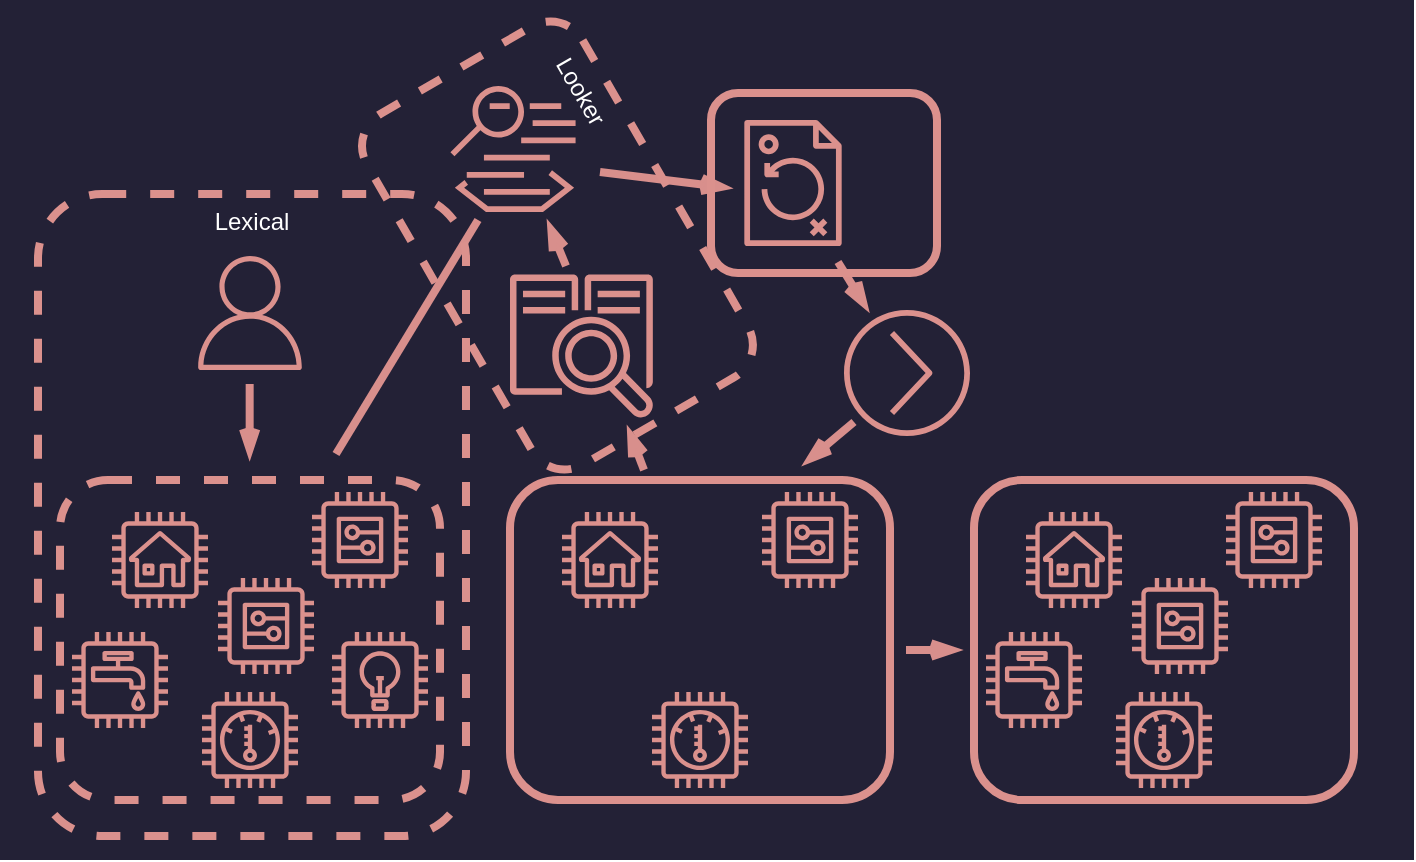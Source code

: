 <mxfile version="22.1.21" type="device">
  <diagram name="Page-1" id="ew7vi9b7o_5ddHdVxSJt">
    <mxGraphModel dx="986" dy="626" grid="0" gridSize="10" guides="1" tooltips="1" connect="1" arrows="1" fold="1" page="1" pageScale="1" pageWidth="850" pageHeight="1100" math="0" shadow="0">
      <root>
        <mxCell id="0" />
        <mxCell id="1" parent="0" />
        <mxCell id="D8u4EcH5o9218SHO7Xat-1" value="" style="group;fillColor=#232136;strokeColor=#232136;strokeWidth=60;container=0;" parent="1" vertex="1" connectable="0">
          <mxGeometry x="91" y="262" width="647" height="370" as="geometry" />
        </mxCell>
        <mxCell id="D8u4EcH5o9218SHO7Xat-2" value="" style="sketch=0;outlineConnect=0;fontColor=#232F3E;gradientColor=none;fillColor=#DB918D;strokeColor=none;dashed=0;verticalLabelPosition=bottom;verticalAlign=top;align=center;html=1;fontSize=12;fontStyle=0;aspect=fixed;pointerEvents=1;shape=mxgraph.aws4.user;container=0;fillStyle=auto;" parent="1" vertex="1">
          <mxGeometry x="157.5" y="360" width="57" height="57" as="geometry" />
        </mxCell>
        <mxCell id="D8u4EcH5o9218SHO7Xat-3" value="" style="endArrow=openThin;html=1;rounded=0;labelBackgroundColor=default;strokeColor=#D88F8C;strokeWidth=4;align=center;verticalAlign=middle;fontFamily=Helvetica;fontSize=11;fontColor=default;shape=connector;endFill=0;" parent="1" edge="1">
          <mxGeometry width="50" height="50" relative="1" as="geometry">
            <mxPoint x="185.83" y="424" as="sourcePoint" />
            <mxPoint x="185.83" y="461" as="targetPoint" />
          </mxGeometry>
        </mxCell>
        <mxCell id="D8u4EcH5o9218SHO7Xat-4" value="" style="endArrow=none;html=1;rounded=0;labelBackgroundColor=default;strokeColor=#D88F8C;strokeWidth=4;align=center;verticalAlign=middle;fontFamily=Helvetica;fontSize=11;fontColor=default;shape=connector;" parent="1" edge="1">
          <mxGeometry width="50" height="50" relative="1" as="geometry">
            <mxPoint x="229" y="459" as="sourcePoint" />
            <mxPoint x="300" y="342" as="targetPoint" />
          </mxGeometry>
        </mxCell>
        <mxCell id="D8u4EcH5o9218SHO7Xat-5" value="" style="sketch=0;outlineConnect=0;fontColor=#232F3E;gradientColor=none;fillColor=#DB918D;strokeColor=#DB918D;dashed=0;verticalLabelPosition=bottom;verticalAlign=top;align=center;html=1;fontSize=12;fontStyle=0;aspect=fixed;pointerEvents=1;shape=mxgraph.aws4.action;fontFamily=Helvetica;container=0;rotation=0;" parent="1" vertex="1">
          <mxGeometry x="483" y="387" width="63" height="63" as="geometry" />
        </mxCell>
        <mxCell id="D8u4EcH5o9218SHO7Xat-6" value="" style="endArrow=openThin;html=1;rounded=0;labelBackgroundColor=default;strokeColor=#D88F8C;strokeWidth=4;align=center;verticalAlign=middle;fontFamily=Helvetica;fontSize=11;fontColor=default;shape=connector;endFill=0;" parent="1" edge="1">
          <mxGeometry width="50" height="50" relative="1" as="geometry">
            <mxPoint x="344" y="365" as="sourcePoint" />
            <mxPoint x="335" y="343" as="targetPoint" />
          </mxGeometry>
        </mxCell>
        <mxCell id="D8u4EcH5o9218SHO7Xat-7" value="" style="sketch=0;outlineConnect=0;fontColor=#232F3E;gradientColor=none;fillColor=#DB918D;strokeColor=none;dashed=0;verticalLabelPosition=bottom;verticalAlign=top;align=center;html=1;fontSize=12;fontStyle=0;aspect=fixed;shape=mxgraph.aws4.application_discovery_service_aws_agentless_collector;rotation=0;container=0;" parent="1" vertex="1">
          <mxGeometry x="316" y="369" width="72" height="72" as="geometry" />
        </mxCell>
        <mxCell id="D8u4EcH5o9218SHO7Xat-8" value="" style="sketch=0;outlineConnect=0;fontColor=#232F3E;gradientColor=none;fillColor=#DB918D;strokeColor=none;dashed=0;verticalLabelPosition=bottom;verticalAlign=top;align=center;html=1;fontSize=12;fontStyle=0;aspect=fixed;shape=mxgraph.aws4.mainframe_modernization_analyzer;rotation=0;container=0;" parent="1" vertex="1">
          <mxGeometry x="286" y="275" width="63" height="63" as="geometry" />
        </mxCell>
        <mxCell id="D8u4EcH5o9218SHO7Xat-9" value="" style="sketch=0;outlineConnect=0;fontColor=#232F3E;gradientColor=none;fillColor=#DB918D;strokeColor=#DB918D;dashed=0;verticalLabelPosition=bottom;verticalAlign=top;align=center;html=1;fontSize=12;fontStyle=0;aspect=fixed;pointerEvents=1;shape=mxgraph.aws4.backup_plan;fontFamily=Helvetica;container=0;rotation=0;" parent="1" vertex="1">
          <mxGeometry x="426" y="292" width="63" height="63" as="geometry" />
        </mxCell>
        <mxCell id="D8u4EcH5o9218SHO7Xat-10" value="" style="endArrow=openThin;html=1;rounded=0;labelBackgroundColor=default;strokeColor=#D88F8C;strokeWidth=4;align=center;verticalAlign=middle;fontFamily=Helvetica;fontSize=11;fontColor=default;shape=connector;endFill=0;" parent="1" edge="1">
          <mxGeometry width="50" height="50" relative="1" as="geometry">
            <mxPoint x="383" y="467" as="sourcePoint" />
            <mxPoint x="375" y="446" as="targetPoint" />
          </mxGeometry>
        </mxCell>
        <mxCell id="D8u4EcH5o9218SHO7Xat-11" value="" style="endArrow=none;html=1;rounded=0;labelBackgroundColor=default;strokeColor=#D88F8C;strokeWidth=4;align=center;verticalAlign=middle;fontFamily=Helvetica;fontSize=11;fontColor=default;shape=connector;endFill=0;startArrow=openThin;startFill=0;" parent="1" edge="1">
          <mxGeometry width="50" height="50" relative="1" as="geometry">
            <mxPoint x="426" y="326" as="sourcePoint" />
            <mxPoint x="361" y="318" as="targetPoint" />
          </mxGeometry>
        </mxCell>
        <mxCell id="D8u4EcH5o9218SHO7Xat-12" value="" style="endArrow=none;html=1;rounded=0;labelBackgroundColor=default;strokeColor=#D88F8C;strokeWidth=4;align=center;verticalAlign=middle;fontFamily=Helvetica;fontSize=11;fontColor=default;shape=connector;startArrow=openThin;startFill=0;" parent="1" source="D8u4EcH5o9218SHO7Xat-5" edge="1">
          <mxGeometry width="50" height="50" relative="1" as="geometry">
            <mxPoint x="514" y="378" as="sourcePoint" />
            <mxPoint x="480" y="363" as="targetPoint" />
          </mxGeometry>
        </mxCell>
        <mxCell id="D8u4EcH5o9218SHO7Xat-13" value="" style="endArrow=openThin;html=1;rounded=0;labelBackgroundColor=default;strokeColor=#D88F8C;strokeWidth=4;align=center;verticalAlign=middle;fontFamily=Helvetica;fontSize=11;fontColor=default;shape=connector;endFill=0;" parent="1" edge="1">
          <mxGeometry width="50" height="50" relative="1" as="geometry">
            <mxPoint x="514" y="557" as="sourcePoint" />
            <mxPoint x="541" y="557" as="targetPoint" />
          </mxGeometry>
        </mxCell>
        <mxCell id="D8u4EcH5o9218SHO7Xat-14" value="" style="endArrow=none;html=1;rounded=0;labelBackgroundColor=default;strokeColor=#D88F8C;strokeWidth=4;align=center;verticalAlign=middle;fontFamily=Helvetica;fontSize=11;fontColor=default;shape=connector;startArrow=openThin;startFill=0;" parent="1" edge="1">
          <mxGeometry width="50" height="50" relative="1" as="geometry">
            <mxPoint x="463" y="464" as="sourcePoint" />
            <mxPoint x="488" y="443" as="targetPoint" />
          </mxGeometry>
        </mxCell>
        <mxCell id="D8u4EcH5o9218SHO7Xat-15" value="" style="group;strokeColor=#DB918D;rounded=1;strokeWidth=4;container=0;" parent="1" vertex="1" connectable="0">
          <mxGeometry x="316" y="472" width="190" height="160" as="geometry" />
        </mxCell>
        <mxCell id="D8u4EcH5o9218SHO7Xat-16" value="" style="sketch=0;outlineConnect=0;fontColor=#232F3E;gradientColor=none;strokeColor=#DB918D;fillColor=none;dashed=0;verticalLabelPosition=bottom;verticalAlign=top;align=center;html=1;fontSize=12;fontStyle=0;aspect=fixed;shape=mxgraph.aws4.resourceIcon;resIcon=mxgraph.aws4.house;fontFamily=Helvetica;container=0;" parent="1" vertex="1">
          <mxGeometry x="336" y="482" width="60" height="60" as="geometry" />
        </mxCell>
        <mxCell id="D8u4EcH5o9218SHO7Xat-17" value="" style="sketch=0;outlineConnect=0;fontColor=#232F3E;gradientColor=none;strokeColor=#DB918D;fillColor=none;dashed=0;verticalLabelPosition=bottom;verticalAlign=top;align=center;html=1;fontSize=12;fontStyle=0;aspect=fixed;shape=mxgraph.aws4.resourceIcon;resIcon=mxgraph.aws4.thermostat;fontFamily=Helvetica;container=0;" parent="1" vertex="1">
          <mxGeometry x="381" y="572" width="60" height="60" as="geometry" />
        </mxCell>
        <mxCell id="D8u4EcH5o9218SHO7Xat-18" value="" style="sketch=0;outlineConnect=0;fontColor=#232F3E;gradientColor=none;strokeColor=#DB918D;fillColor=none;dashed=0;verticalLabelPosition=bottom;verticalAlign=top;align=center;html=1;fontSize=12;fontStyle=0;aspect=fixed;shape=mxgraph.aws4.resourceIcon;resIcon=mxgraph.aws4.generic;fontFamily=Helvetica;container=0;" parent="1" vertex="1">
          <mxGeometry x="436" y="472" width="60" height="60" as="geometry" />
        </mxCell>
        <mxCell id="D8u4EcH5o9218SHO7Xat-19" value="" style="group;strokeColor=#DB918D;rounded=1;strokeWidth=4;container=0;dashed=1;" parent="1" vertex="1" connectable="0">
          <mxGeometry x="91" y="472" width="190" height="160" as="geometry" />
        </mxCell>
        <mxCell id="D8u4EcH5o9218SHO7Xat-20" value="" style="sketch=0;outlineConnect=0;fontColor=#232F3E;gradientColor=none;strokeColor=#DB918D;fillColor=none;dashed=0;verticalLabelPosition=bottom;verticalAlign=top;align=center;html=1;fontSize=12;fontStyle=0;aspect=fixed;shape=mxgraph.aws4.resourceIcon;resIcon=mxgraph.aws4.lightbulb;fontFamily=Helvetica;container=0;" parent="1" vertex="1">
          <mxGeometry x="221" y="542" width="60" height="60" as="geometry" />
        </mxCell>
        <mxCell id="D8u4EcH5o9218SHO7Xat-21" value="" style="sketch=0;outlineConnect=0;fontColor=#232F3E;gradientColor=none;strokeColor=#DB918D;fillColor=none;dashed=0;verticalLabelPosition=bottom;verticalAlign=top;align=center;html=1;fontSize=12;fontStyle=0;aspect=fixed;shape=mxgraph.aws4.resourceIcon;resIcon=mxgraph.aws4.house;fontFamily=Helvetica;container=0;" parent="1" vertex="1">
          <mxGeometry x="111" y="482" width="60" height="60" as="geometry" />
        </mxCell>
        <mxCell id="D8u4EcH5o9218SHO7Xat-22" value="" style="sketch=0;outlineConnect=0;fontColor=#232F3E;gradientColor=none;strokeColor=#DB918D;fillColor=none;dashed=0;verticalLabelPosition=bottom;verticalAlign=top;align=center;html=1;fontSize=12;fontStyle=0;aspect=fixed;shape=mxgraph.aws4.resourceIcon;resIcon=mxgraph.aws4.thermostat;fontFamily=Helvetica;container=0;" parent="1" vertex="1">
          <mxGeometry x="156" y="572" width="60" height="60" as="geometry" />
        </mxCell>
        <mxCell id="D8u4EcH5o9218SHO7Xat-23" value="" style="sketch=0;outlineConnect=0;fontColor=#232F3E;gradientColor=none;strokeColor=#DB918D;fillColor=none;dashed=0;verticalLabelPosition=bottom;verticalAlign=top;align=center;html=1;fontSize=12;fontStyle=0;aspect=fixed;shape=mxgraph.aws4.resourceIcon;resIcon=mxgraph.aws4.generic;fontFamily=Helvetica;container=0;" parent="1" vertex="1">
          <mxGeometry x="211" y="472" width="60" height="60" as="geometry" />
        </mxCell>
        <mxCell id="D8u4EcH5o9218SHO7Xat-24" value="" style="sketch=0;outlineConnect=0;fontColor=#232F3E;gradientColor=none;strokeColor=#DB918D;fillColor=none;dashed=0;verticalLabelPosition=bottom;verticalAlign=top;align=center;html=1;fontSize=12;fontStyle=0;aspect=fixed;shape=mxgraph.aws4.resourceIcon;resIcon=mxgraph.aws4.utility;fontFamily=Helvetica;container=0;" parent="1" vertex="1">
          <mxGeometry x="91" y="542" width="60" height="60" as="geometry" />
        </mxCell>
        <mxCell id="D8u4EcH5o9218SHO7Xat-25" value="" style="sketch=0;outlineConnect=0;fontColor=#232F3E;gradientColor=none;strokeColor=#DB918D;fillColor=none;dashed=0;verticalLabelPosition=bottom;verticalAlign=top;align=center;html=1;fontSize=12;fontStyle=0;aspect=fixed;shape=mxgraph.aws4.resourceIcon;resIcon=mxgraph.aws4.generic;fontFamily=Helvetica;container=0;" parent="1" vertex="1">
          <mxGeometry x="164" y="515" width="60" height="60" as="geometry" />
        </mxCell>
        <mxCell id="D8u4EcH5o9218SHO7Xat-26" value="" style="group;strokeColor=#DB918D;rounded=1;strokeWidth=4;container=0;" parent="1" vertex="1" connectable="0">
          <mxGeometry x="548" y="472" width="190" height="160" as="geometry" />
        </mxCell>
        <mxCell id="D8u4EcH5o9218SHO7Xat-27" value="" style="sketch=0;outlineConnect=0;fontColor=#232F3E;gradientColor=none;strokeColor=#DB918D;fillColor=none;dashed=0;verticalLabelPosition=bottom;verticalAlign=top;align=center;html=1;fontSize=12;fontStyle=0;aspect=fixed;shape=mxgraph.aws4.resourceIcon;resIcon=mxgraph.aws4.house;fontFamily=Helvetica;container=0;" parent="1" vertex="1">
          <mxGeometry x="568" y="482" width="60" height="60" as="geometry" />
        </mxCell>
        <mxCell id="D8u4EcH5o9218SHO7Xat-28" value="" style="sketch=0;outlineConnect=0;fontColor=#232F3E;gradientColor=none;strokeColor=#DB918D;fillColor=none;dashed=0;verticalLabelPosition=bottom;verticalAlign=top;align=center;html=1;fontSize=12;fontStyle=0;aspect=fixed;shape=mxgraph.aws4.resourceIcon;resIcon=mxgraph.aws4.thermostat;fontFamily=Helvetica;container=0;" parent="1" vertex="1">
          <mxGeometry x="613" y="572" width="60" height="60" as="geometry" />
        </mxCell>
        <mxCell id="D8u4EcH5o9218SHO7Xat-29" value="" style="sketch=0;outlineConnect=0;fontColor=#232F3E;gradientColor=none;strokeColor=#DB918D;fillColor=none;dashed=0;verticalLabelPosition=bottom;verticalAlign=top;align=center;html=1;fontSize=12;fontStyle=0;aspect=fixed;shape=mxgraph.aws4.resourceIcon;resIcon=mxgraph.aws4.generic;fontFamily=Helvetica;container=0;" parent="1" vertex="1">
          <mxGeometry x="668" y="472" width="60" height="60" as="geometry" />
        </mxCell>
        <mxCell id="D8u4EcH5o9218SHO7Xat-30" value="" style="sketch=0;outlineConnect=0;fontColor=#232F3E;gradientColor=none;strokeColor=#DB918D;fillColor=none;dashed=0;verticalLabelPosition=bottom;verticalAlign=top;align=center;html=1;fontSize=12;fontStyle=0;aspect=fixed;shape=mxgraph.aws4.resourceIcon;resIcon=mxgraph.aws4.utility;fontFamily=Helvetica;container=0;" parent="1" vertex="1">
          <mxGeometry x="548" y="542" width="60" height="60" as="geometry" />
        </mxCell>
        <mxCell id="D8u4EcH5o9218SHO7Xat-31" value="" style="sketch=0;outlineConnect=0;fontColor=#232F3E;gradientColor=none;strokeColor=#DB918D;fillColor=none;dashed=0;verticalLabelPosition=bottom;verticalAlign=top;align=center;html=1;fontSize=12;fontStyle=0;aspect=fixed;shape=mxgraph.aws4.resourceIcon;resIcon=mxgraph.aws4.generic;fontFamily=Helvetica;container=0;" parent="1" vertex="1">
          <mxGeometry x="621" y="515" width="60" height="60" as="geometry" />
        </mxCell>
        <mxCell id="D8u4EcH5o9218SHO7Xat-32" value="Lexical" style="rounded=1;whiteSpace=wrap;html=1;fontFamily=Helvetica;fontSize=12;fontColor=#FFFFFF;fillColor=none;strokeWidth=4;strokeColor=#DB918D;verticalAlign=top;dashed=1;" parent="1" vertex="1">
          <mxGeometry x="80" y="329" width="214" height="321" as="geometry" />
        </mxCell>
        <mxCell id="erhcOJaxjRZR7KmQTG6N-1" value="&amp;nbsp; &amp;nbsp; &amp;nbsp; Looker" style="rounded=1;whiteSpace=wrap;html=1;strokeColor=#DB918D;strokeWidth=4;align=left;verticalAlign=top;fontFamily=Helvetica;fontSize=12;fontColor=#FFFFFF;fillColor=none;rotation=60;dashed=1;" vertex="1" parent="1">
          <mxGeometry x="238.46" y="292.5" width="202.54" height="124.5" as="geometry" />
        </mxCell>
        <mxCell id="erhcOJaxjRZR7KmQTG6N-4" value="" style="rounded=1;whiteSpace=wrap;html=1;strokeColor=#DB918D;strokeWidth=4;align=center;verticalAlign=middle;fontFamily=Helvetica;fontSize=12;fontColor=#FFFFFF;fillColor=none;rotation=-90;" vertex="1" parent="1">
          <mxGeometry x="428" y="267" width="90" height="113" as="geometry" />
        </mxCell>
      </root>
    </mxGraphModel>
  </diagram>
</mxfile>
